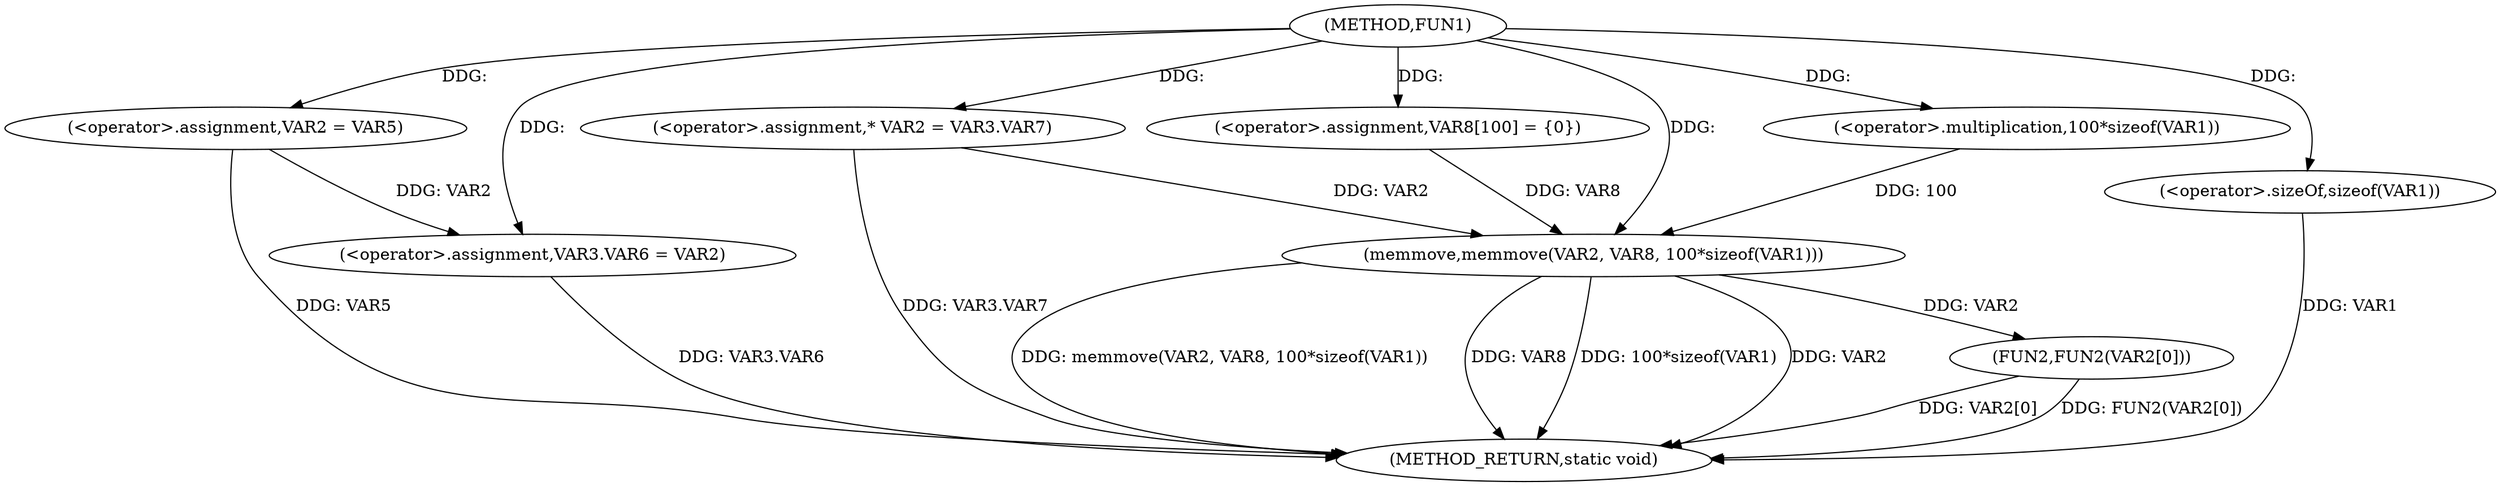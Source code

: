 digraph FUN1 {  
"1000100" [label = "(METHOD,FUN1)" ]
"1000136" [label = "(METHOD_RETURN,static void)" ]
"1000106" [label = "(<operator>.assignment,VAR2 = VAR5)" ]
"1000109" [label = "(<operator>.assignment,VAR3.VAR6 = VAR2)" ]
"1000116" [label = "(<operator>.assignment,* VAR2 = VAR3.VAR7)" ]
"1000123" [label = "(<operator>.assignment,VAR8[100] = {0})" ]
"1000125" [label = "(memmove,memmove(VAR2, VAR8, 100*sizeof(VAR1)))" ]
"1000128" [label = "(<operator>.multiplication,100*sizeof(VAR1))" ]
"1000130" [label = "(<operator>.sizeOf,sizeof(VAR1))" ]
"1000132" [label = "(FUN2,FUN2(VAR2[0]))" ]
  "1000125" -> "1000136"  [ label = "DDG: memmove(VAR2, VAR8, 100*sizeof(VAR1))"] 
  "1000106" -> "1000136"  [ label = "DDG: VAR5"] 
  "1000125" -> "1000136"  [ label = "DDG: VAR8"] 
  "1000116" -> "1000136"  [ label = "DDG: VAR3.VAR7"] 
  "1000132" -> "1000136"  [ label = "DDG: VAR2[0]"] 
  "1000109" -> "1000136"  [ label = "DDG: VAR3.VAR6"] 
  "1000125" -> "1000136"  [ label = "DDG: 100*sizeof(VAR1)"] 
  "1000130" -> "1000136"  [ label = "DDG: VAR1"] 
  "1000125" -> "1000136"  [ label = "DDG: VAR2"] 
  "1000132" -> "1000136"  [ label = "DDG: FUN2(VAR2[0])"] 
  "1000100" -> "1000106"  [ label = "DDG: "] 
  "1000106" -> "1000109"  [ label = "DDG: VAR2"] 
  "1000100" -> "1000109"  [ label = "DDG: "] 
  "1000100" -> "1000116"  [ label = "DDG: "] 
  "1000100" -> "1000123"  [ label = "DDG: "] 
  "1000116" -> "1000125"  [ label = "DDG: VAR2"] 
  "1000100" -> "1000125"  [ label = "DDG: "] 
  "1000123" -> "1000125"  [ label = "DDG: VAR8"] 
  "1000128" -> "1000125"  [ label = "DDG: 100"] 
  "1000100" -> "1000128"  [ label = "DDG: "] 
  "1000100" -> "1000130"  [ label = "DDG: "] 
  "1000125" -> "1000132"  [ label = "DDG: VAR2"] 
}
